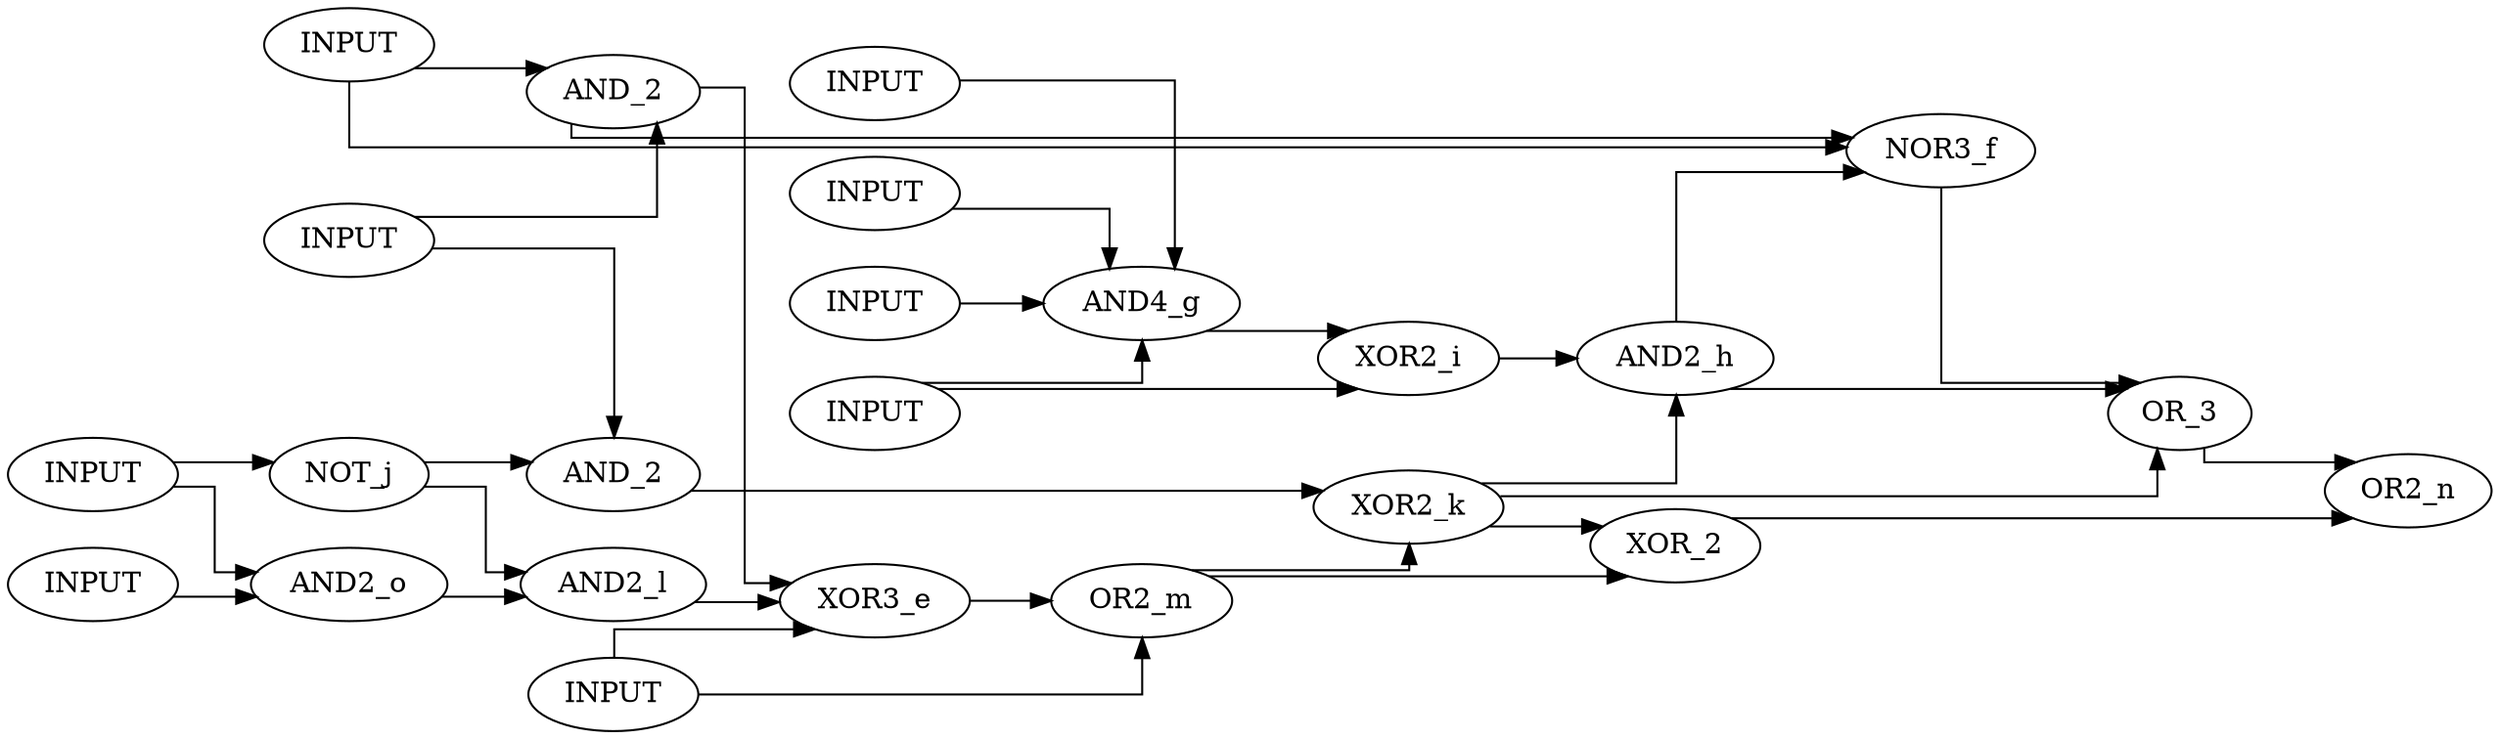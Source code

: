digraph toto {
rankdir=LR;
splines=ortho;

in1[label="INPUT"];
in2[label="INPUT"];
in3[label="INPUT"];
in4[label="INPUT"];
in5[label="INPUT"];
in6[label="INPUT"];
in7[label="INPUT"];
in8[label="INPUT"];
in9[label="INPUT"];


d[label="XOR_2"];
a[label="AND_2"];
b[label="OR_3"];
c[label="AND_2"];
e[label = "XOR3_e"];
f[label = "NOR3_f"];
g[label = "AND4_g"];
h[label = "AND2_h"];
i[label = "XOR2_i"];
j[label = "NOT_j"];
k[label = "XOR2_k"];
l[label = "AND2_l"];
m[label = "OR2_m"];
n[label = "OR2_n"];
o[label = "AND2_o"];

in1 -> a;
in2 -> a;
in3 -> e;
in8 -> o;
in9 -> o;
a -> e;
l -> e;
o -> l;
in7 -> g;
in6 -> g;
in5 -> g;
in4 -> g;

g -> i;
in6 -> i;

e -> m;
in3 -> m;

m -> k;
c -> k;

in2 -> c;
j -> c;

j -> l;

i -> h;
k -> h;

a -> f;
h-> f;
in1 -> f;

f -> b;
h -> b;
k -> b;

m -> d;
k ->d;

d -> n;
b -> n;

in9 -> j;

}

